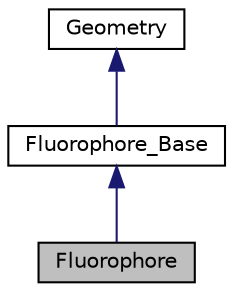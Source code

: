 digraph "Fluorophore"
{
  edge [fontname="Helvetica",fontsize="10",labelfontname="Helvetica",labelfontsize="10"];
  node [fontname="Helvetica",fontsize="10",shape=record];
  Node3 [label="Fluorophore",height=0.2,width=0.4,color="black", fillcolor="grey75", style="filled", fontcolor="black"];
  Node4 -> Node3 [dir="back",color="midnightblue",fontsize="10",style="solid",fontname="Helvetica"];
  Node4 [label="Fluorophore_Base",height=0.2,width=0.4,color="black", fillcolor="white", style="filled",URL="$classFluorophore__Base.html"];
  Node5 -> Node4 [dir="back",color="midnightblue",fontsize="10",style="solid",fontname="Helvetica"];
  Node5 [label="Geometry",height=0.2,width=0.4,color="black", fillcolor="white", style="filled",URL="$classGeometry.html"];
}
